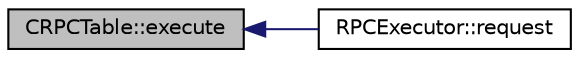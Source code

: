 digraph "CRPCTable::execute"
{
  edge [fontname="Helvetica",fontsize="10",labelfontname="Helvetica",labelfontsize="10"];
  node [fontname="Helvetica",fontsize="10",shape=record];
  rankdir="LR";
  Node9 [label="CRPCTable::execute",height=0.2,width=0.4,color="black", fillcolor="grey75", style="filled", fontcolor="black"];
  Node9 -> Node10 [dir="back",color="midnightblue",fontsize="10",style="solid",fontname="Helvetica"];
  Node10 [label="RPCExecutor::request",height=0.2,width=0.4,color="black", fillcolor="white", style="filled",URL="$class_r_p_c_executor.html#a26e314b5c74eef7a5d310578e1cdb1eb"];
}
